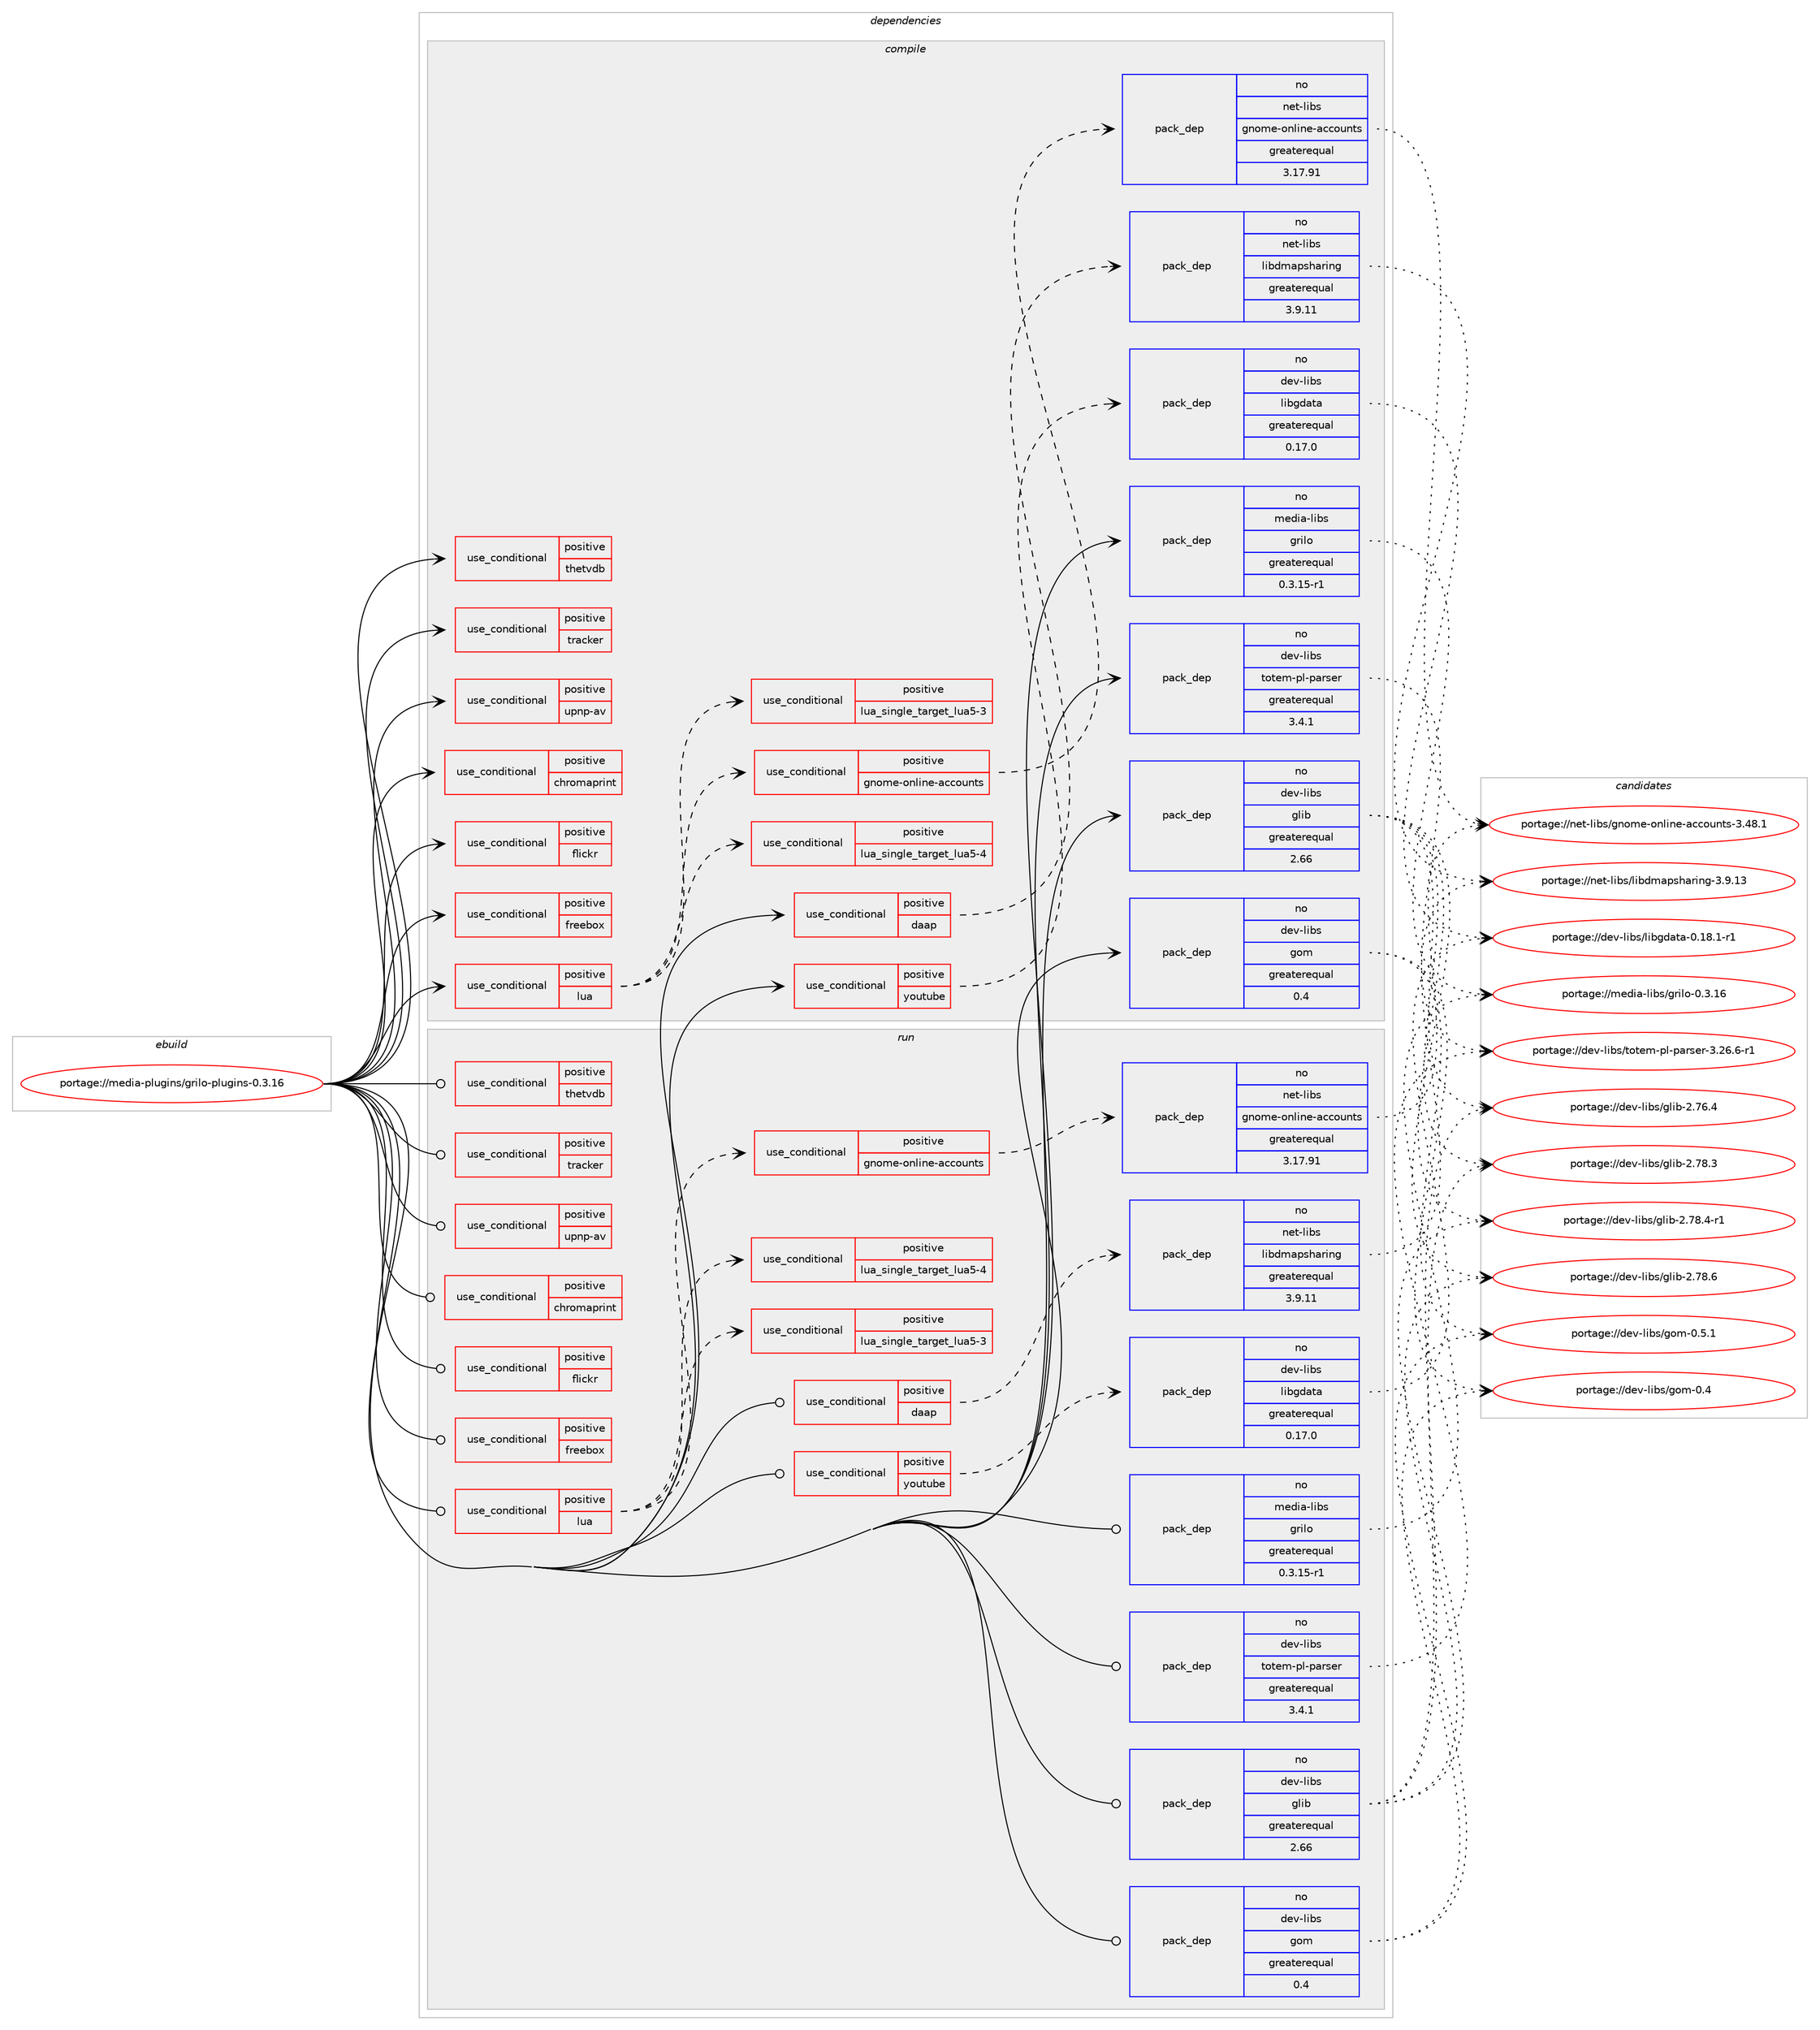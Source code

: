digraph prolog {

# *************
# Graph options
# *************

newrank=true;
concentrate=true;
compound=true;
graph [rankdir=LR,fontname=Helvetica,fontsize=10,ranksep=1.5];#, ranksep=2.5, nodesep=0.2];
edge  [arrowhead=vee];
node  [fontname=Helvetica,fontsize=10];

# **********
# The ebuild
# **********

subgraph cluster_leftcol {
color=gray;
rank=same;
label=<<i>ebuild</i>>;
id [label="portage://media-plugins/grilo-plugins-0.3.16", color=red, width=4, href="../media-plugins/grilo-plugins-0.3.16.svg"];
}

# ****************
# The dependencies
# ****************

subgraph cluster_midcol {
color=gray;
label=<<i>dependencies</i>>;
subgraph cluster_compile {
fillcolor="#eeeeee";
style=filled;
label=<<i>compile</i>>;
subgraph cond76539 {
dependency159819 [label=<<TABLE BORDER="0" CELLBORDER="1" CELLSPACING="0" CELLPADDING="4"><TR><TD ROWSPAN="3" CELLPADDING="10">use_conditional</TD></TR><TR><TD>positive</TD></TR><TR><TD>chromaprint</TD></TR></TABLE>>, shape=none, color=red];
# *** BEGIN UNKNOWN DEPENDENCY TYPE (TODO) ***
# dependency159819 -> package_dependency(portage://media-plugins/grilo-plugins-0.3.16,install,no,media-libs,gstreamer,none,[,,],[slot(1.0)],[])
# *** END UNKNOWN DEPENDENCY TYPE (TODO) ***

# *** BEGIN UNKNOWN DEPENDENCY TYPE (TODO) ***
# dependency159819 -> package_dependency(portage://media-plugins/grilo-plugins-0.3.16,install,no,media-libs,gst-plugins-base,none,[,,],[slot(1.0)],[])
# *** END UNKNOWN DEPENDENCY TYPE (TODO) ***

# *** BEGIN UNKNOWN DEPENDENCY TYPE (TODO) ***
# dependency159819 -> package_dependency(portage://media-plugins/grilo-plugins-0.3.16,install,no,media-plugins,gst-plugins-chromaprint,none,[,,],[slot(1.0)],[])
# *** END UNKNOWN DEPENDENCY TYPE (TODO) ***

}
id:e -> dependency159819:w [weight=20,style="solid",arrowhead="vee"];
subgraph cond76540 {
dependency159820 [label=<<TABLE BORDER="0" CELLBORDER="1" CELLSPACING="0" CELLPADDING="4"><TR><TD ROWSPAN="3" CELLPADDING="10">use_conditional</TD></TR><TR><TD>positive</TD></TR><TR><TD>daap</TD></TR></TABLE>>, shape=none, color=red];
subgraph pack80943 {
dependency159821 [label=<<TABLE BORDER="0" CELLBORDER="1" CELLSPACING="0" CELLPADDING="4" WIDTH="220"><TR><TD ROWSPAN="6" CELLPADDING="30">pack_dep</TD></TR><TR><TD WIDTH="110">no</TD></TR><TR><TD>net-libs</TD></TR><TR><TD>libdmapsharing</TD></TR><TR><TD>greaterequal</TD></TR><TR><TD>3.9.11</TD></TR></TABLE>>, shape=none, color=blue];
}
dependency159820:e -> dependency159821:w [weight=20,style="dashed",arrowhead="vee"];
}
id:e -> dependency159820:w [weight=20,style="solid",arrowhead="vee"];
subgraph cond76541 {
dependency159822 [label=<<TABLE BORDER="0" CELLBORDER="1" CELLSPACING="0" CELLPADDING="4"><TR><TD ROWSPAN="3" CELLPADDING="10">use_conditional</TD></TR><TR><TD>positive</TD></TR><TR><TD>flickr</TD></TR></TABLE>>, shape=none, color=red];
# *** BEGIN UNKNOWN DEPENDENCY TYPE (TODO) ***
# dependency159822 -> package_dependency(portage://media-plugins/grilo-plugins-0.3.16,install,no,net-libs,liboauth,none,[,,],[],[])
# *** END UNKNOWN DEPENDENCY TYPE (TODO) ***

}
id:e -> dependency159822:w [weight=20,style="solid",arrowhead="vee"];
subgraph cond76542 {
dependency159823 [label=<<TABLE BORDER="0" CELLBORDER="1" CELLSPACING="0" CELLPADDING="4"><TR><TD ROWSPAN="3" CELLPADDING="10">use_conditional</TD></TR><TR><TD>positive</TD></TR><TR><TD>freebox</TD></TR></TABLE>>, shape=none, color=red];
# *** BEGIN UNKNOWN DEPENDENCY TYPE (TODO) ***
# dependency159823 -> package_dependency(portage://media-plugins/grilo-plugins-0.3.16,install,no,net-dns,avahi,none,[,,],[],[use(enable(dbus),none)])
# *** END UNKNOWN DEPENDENCY TYPE (TODO) ***

}
id:e -> dependency159823:w [weight=20,style="solid",arrowhead="vee"];
subgraph cond76543 {
dependency159824 [label=<<TABLE BORDER="0" CELLBORDER="1" CELLSPACING="0" CELLPADDING="4"><TR><TD ROWSPAN="3" CELLPADDING="10">use_conditional</TD></TR><TR><TD>positive</TD></TR><TR><TD>lua</TD></TR></TABLE>>, shape=none, color=red];
subgraph cond76544 {
dependency159825 [label=<<TABLE BORDER="0" CELLBORDER="1" CELLSPACING="0" CELLPADDING="4"><TR><TD ROWSPAN="3" CELLPADDING="10">use_conditional</TD></TR><TR><TD>positive</TD></TR><TR><TD>lua_single_target_lua5-3</TD></TR></TABLE>>, shape=none, color=red];
# *** BEGIN UNKNOWN DEPENDENCY TYPE (TODO) ***
# dependency159825 -> package_dependency(portage://media-plugins/grilo-plugins-0.3.16,install,no,dev-lang,lua,none,[,,],[slot(5.3)],[])
# *** END UNKNOWN DEPENDENCY TYPE (TODO) ***

}
dependency159824:e -> dependency159825:w [weight=20,style="dashed",arrowhead="vee"];
subgraph cond76545 {
dependency159826 [label=<<TABLE BORDER="0" CELLBORDER="1" CELLSPACING="0" CELLPADDING="4"><TR><TD ROWSPAN="3" CELLPADDING="10">use_conditional</TD></TR><TR><TD>positive</TD></TR><TR><TD>lua_single_target_lua5-4</TD></TR></TABLE>>, shape=none, color=red];
# *** BEGIN UNKNOWN DEPENDENCY TYPE (TODO) ***
# dependency159826 -> package_dependency(portage://media-plugins/grilo-plugins-0.3.16,install,no,dev-lang,lua,none,[,,],[slot(5.4)],[])
# *** END UNKNOWN DEPENDENCY TYPE (TODO) ***

}
dependency159824:e -> dependency159826:w [weight=20,style="dashed",arrowhead="vee"];
# *** BEGIN UNKNOWN DEPENDENCY TYPE (TODO) ***
# dependency159824 -> package_dependency(portage://media-plugins/grilo-plugins-0.3.16,install,no,app-arch,libarchive,none,[,,],[],[])
# *** END UNKNOWN DEPENDENCY TYPE (TODO) ***

# *** BEGIN UNKNOWN DEPENDENCY TYPE (TODO) ***
# dependency159824 -> package_dependency(portage://media-plugins/grilo-plugins-0.3.16,install,no,dev-libs,libxml2,none,[,,],[slot(2)],[])
# *** END UNKNOWN DEPENDENCY TYPE (TODO) ***

subgraph cond76546 {
dependency159827 [label=<<TABLE BORDER="0" CELLBORDER="1" CELLSPACING="0" CELLPADDING="4"><TR><TD ROWSPAN="3" CELLPADDING="10">use_conditional</TD></TR><TR><TD>positive</TD></TR><TR><TD>gnome-online-accounts</TD></TR></TABLE>>, shape=none, color=red];
subgraph pack80944 {
dependency159828 [label=<<TABLE BORDER="0" CELLBORDER="1" CELLSPACING="0" CELLPADDING="4" WIDTH="220"><TR><TD ROWSPAN="6" CELLPADDING="30">pack_dep</TD></TR><TR><TD WIDTH="110">no</TD></TR><TR><TD>net-libs</TD></TR><TR><TD>gnome-online-accounts</TD></TR><TR><TD>greaterequal</TD></TR><TR><TD>3.17.91</TD></TR></TABLE>>, shape=none, color=blue];
}
dependency159827:e -> dependency159828:w [weight=20,style="dashed",arrowhead="vee"];
}
dependency159824:e -> dependency159827:w [weight=20,style="dashed",arrowhead="vee"];
}
id:e -> dependency159824:w [weight=20,style="solid",arrowhead="vee"];
subgraph cond76547 {
dependency159829 [label=<<TABLE BORDER="0" CELLBORDER="1" CELLSPACING="0" CELLPADDING="4"><TR><TD ROWSPAN="3" CELLPADDING="10">use_conditional</TD></TR><TR><TD>positive</TD></TR><TR><TD>thetvdb</TD></TR></TABLE>>, shape=none, color=red];
# *** BEGIN UNKNOWN DEPENDENCY TYPE (TODO) ***
# dependency159829 -> package_dependency(portage://media-plugins/grilo-plugins-0.3.16,install,no,app-arch,libarchive,none,[,,],[],[])
# *** END UNKNOWN DEPENDENCY TYPE (TODO) ***

}
id:e -> dependency159829:w [weight=20,style="solid",arrowhead="vee"];
subgraph cond76548 {
dependency159830 [label=<<TABLE BORDER="0" CELLBORDER="1" CELLSPACING="0" CELLPADDING="4"><TR><TD ROWSPAN="3" CELLPADDING="10">use_conditional</TD></TR><TR><TD>positive</TD></TR><TR><TD>tracker</TD></TR></TABLE>>, shape=none, color=red];
# *** BEGIN UNKNOWN DEPENDENCY TYPE (TODO) ***
# dependency159830 -> package_dependency(portage://media-plugins/grilo-plugins-0.3.16,install,no,app-misc,tracker,none,[,,],[slot(3),equal],[])
# *** END UNKNOWN DEPENDENCY TYPE (TODO) ***

}
id:e -> dependency159830:w [weight=20,style="solid",arrowhead="vee"];
subgraph cond76549 {
dependency159831 [label=<<TABLE BORDER="0" CELLBORDER="1" CELLSPACING="0" CELLPADDING="4"><TR><TD ROWSPAN="3" CELLPADDING="10">use_conditional</TD></TR><TR><TD>positive</TD></TR><TR><TD>upnp-av</TD></TR></TABLE>>, shape=none, color=red];
# *** BEGIN UNKNOWN DEPENDENCY TYPE (TODO) ***
# dependency159831 -> package_dependency(portage://media-plugins/grilo-plugins-0.3.16,install,no,net-libs,dleyna,none,[,,],[slot(1.0),equal],[])
# *** END UNKNOWN DEPENDENCY TYPE (TODO) ***

}
id:e -> dependency159831:w [weight=20,style="solid",arrowhead="vee"];
subgraph cond76550 {
dependency159832 [label=<<TABLE BORDER="0" CELLBORDER="1" CELLSPACING="0" CELLPADDING="4"><TR><TD ROWSPAN="3" CELLPADDING="10">use_conditional</TD></TR><TR><TD>positive</TD></TR><TR><TD>youtube</TD></TR></TABLE>>, shape=none, color=red];
subgraph pack80945 {
dependency159833 [label=<<TABLE BORDER="0" CELLBORDER="1" CELLSPACING="0" CELLPADDING="4" WIDTH="220"><TR><TD ROWSPAN="6" CELLPADDING="30">pack_dep</TD></TR><TR><TD WIDTH="110">no</TD></TR><TR><TD>dev-libs</TD></TR><TR><TD>libgdata</TD></TR><TR><TD>greaterequal</TD></TR><TR><TD>0.17.0</TD></TR></TABLE>>, shape=none, color=blue];
}
dependency159832:e -> dependency159833:w [weight=20,style="dashed",arrowhead="vee"];
}
id:e -> dependency159832:w [weight=20,style="solid",arrowhead="vee"];
# *** BEGIN UNKNOWN DEPENDENCY TYPE (TODO) ***
# id -> package_dependency(portage://media-plugins/grilo-plugins-0.3.16,install,no,dev-db,sqlite,none,[,,],[slot(3)],[])
# *** END UNKNOWN DEPENDENCY TYPE (TODO) ***

subgraph pack80946 {
dependency159834 [label=<<TABLE BORDER="0" CELLBORDER="1" CELLSPACING="0" CELLPADDING="4" WIDTH="220"><TR><TD ROWSPAN="6" CELLPADDING="30">pack_dep</TD></TR><TR><TD WIDTH="110">no</TD></TR><TR><TD>dev-libs</TD></TR><TR><TD>glib</TD></TR><TR><TD>greaterequal</TD></TR><TR><TD>2.66</TD></TR></TABLE>>, shape=none, color=blue];
}
id:e -> dependency159834:w [weight=20,style="solid",arrowhead="vee"];
subgraph pack80947 {
dependency159835 [label=<<TABLE BORDER="0" CELLBORDER="1" CELLSPACING="0" CELLPADDING="4" WIDTH="220"><TR><TD ROWSPAN="6" CELLPADDING="30">pack_dep</TD></TR><TR><TD WIDTH="110">no</TD></TR><TR><TD>dev-libs</TD></TR><TR><TD>gom</TD></TR><TR><TD>greaterequal</TD></TR><TR><TD>0.4</TD></TR></TABLE>>, shape=none, color=blue];
}
id:e -> dependency159835:w [weight=20,style="solid",arrowhead="vee"];
# *** BEGIN UNKNOWN DEPENDENCY TYPE (TODO) ***
# id -> package_dependency(portage://media-plugins/grilo-plugins-0.3.16,install,no,dev-libs,json-glib,none,[,,],[],[])
# *** END UNKNOWN DEPENDENCY TYPE (TODO) ***

# *** BEGIN UNKNOWN DEPENDENCY TYPE (TODO) ***
# id -> package_dependency(portage://media-plugins/grilo-plugins-0.3.16,install,no,dev-libs,libxml2,none,[,,],[slot(2)],[])
# *** END UNKNOWN DEPENDENCY TYPE (TODO) ***

subgraph pack80948 {
dependency159836 [label=<<TABLE BORDER="0" CELLBORDER="1" CELLSPACING="0" CELLPADDING="4" WIDTH="220"><TR><TD ROWSPAN="6" CELLPADDING="30">pack_dep</TD></TR><TR><TD WIDTH="110">no</TD></TR><TR><TD>dev-libs</TD></TR><TR><TD>totem-pl-parser</TD></TR><TR><TD>greaterequal</TD></TR><TR><TD>3.4.1</TD></TR></TABLE>>, shape=none, color=blue];
}
id:e -> dependency159836:w [weight=20,style="solid",arrowhead="vee"];
subgraph pack80949 {
dependency159837 [label=<<TABLE BORDER="0" CELLBORDER="1" CELLSPACING="0" CELLPADDING="4" WIDTH="220"><TR><TD ROWSPAN="6" CELLPADDING="30">pack_dep</TD></TR><TR><TD WIDTH="110">no</TD></TR><TR><TD>media-libs</TD></TR><TR><TD>grilo</TD></TR><TR><TD>greaterequal</TD></TR><TR><TD>0.3.15-r1</TD></TR></TABLE>>, shape=none, color=blue];
}
id:e -> dependency159837:w [weight=20,style="solid",arrowhead="vee"];
# *** BEGIN UNKNOWN DEPENDENCY TYPE (TODO) ***
# id -> package_dependency(portage://media-plugins/grilo-plugins-0.3.16,install,no,media-libs,libmediaart,none,[,,],[slot(2.0)],[])
# *** END UNKNOWN DEPENDENCY TYPE (TODO) ***

# *** BEGIN UNKNOWN DEPENDENCY TYPE (TODO) ***
# id -> package_dependency(portage://media-plugins/grilo-plugins-0.3.16,install,no,net-libs,libsoup,none,[,,],[slot(3.0)],[])
# *** END UNKNOWN DEPENDENCY TYPE (TODO) ***

}
subgraph cluster_compileandrun {
fillcolor="#eeeeee";
style=filled;
label=<<i>compile and run</i>>;
}
subgraph cluster_run {
fillcolor="#eeeeee";
style=filled;
label=<<i>run</i>>;
subgraph cond76551 {
dependency159838 [label=<<TABLE BORDER="0" CELLBORDER="1" CELLSPACING="0" CELLPADDING="4"><TR><TD ROWSPAN="3" CELLPADDING="10">use_conditional</TD></TR><TR><TD>positive</TD></TR><TR><TD>chromaprint</TD></TR></TABLE>>, shape=none, color=red];
# *** BEGIN UNKNOWN DEPENDENCY TYPE (TODO) ***
# dependency159838 -> package_dependency(portage://media-plugins/grilo-plugins-0.3.16,run,no,media-libs,gstreamer,none,[,,],[slot(1.0)],[])
# *** END UNKNOWN DEPENDENCY TYPE (TODO) ***

# *** BEGIN UNKNOWN DEPENDENCY TYPE (TODO) ***
# dependency159838 -> package_dependency(portage://media-plugins/grilo-plugins-0.3.16,run,no,media-libs,gst-plugins-base,none,[,,],[slot(1.0)],[])
# *** END UNKNOWN DEPENDENCY TYPE (TODO) ***

# *** BEGIN UNKNOWN DEPENDENCY TYPE (TODO) ***
# dependency159838 -> package_dependency(portage://media-plugins/grilo-plugins-0.3.16,run,no,media-plugins,gst-plugins-chromaprint,none,[,,],[slot(1.0)],[])
# *** END UNKNOWN DEPENDENCY TYPE (TODO) ***

}
id:e -> dependency159838:w [weight=20,style="solid",arrowhead="odot"];
subgraph cond76552 {
dependency159839 [label=<<TABLE BORDER="0" CELLBORDER="1" CELLSPACING="0" CELLPADDING="4"><TR><TD ROWSPAN="3" CELLPADDING="10">use_conditional</TD></TR><TR><TD>positive</TD></TR><TR><TD>daap</TD></TR></TABLE>>, shape=none, color=red];
subgraph pack80950 {
dependency159840 [label=<<TABLE BORDER="0" CELLBORDER="1" CELLSPACING="0" CELLPADDING="4" WIDTH="220"><TR><TD ROWSPAN="6" CELLPADDING="30">pack_dep</TD></TR><TR><TD WIDTH="110">no</TD></TR><TR><TD>net-libs</TD></TR><TR><TD>libdmapsharing</TD></TR><TR><TD>greaterequal</TD></TR><TR><TD>3.9.11</TD></TR></TABLE>>, shape=none, color=blue];
}
dependency159839:e -> dependency159840:w [weight=20,style="dashed",arrowhead="vee"];
}
id:e -> dependency159839:w [weight=20,style="solid",arrowhead="odot"];
subgraph cond76553 {
dependency159841 [label=<<TABLE BORDER="0" CELLBORDER="1" CELLSPACING="0" CELLPADDING="4"><TR><TD ROWSPAN="3" CELLPADDING="10">use_conditional</TD></TR><TR><TD>positive</TD></TR><TR><TD>flickr</TD></TR></TABLE>>, shape=none, color=red];
# *** BEGIN UNKNOWN DEPENDENCY TYPE (TODO) ***
# dependency159841 -> package_dependency(portage://media-plugins/grilo-plugins-0.3.16,run,no,net-libs,liboauth,none,[,,],[],[])
# *** END UNKNOWN DEPENDENCY TYPE (TODO) ***

}
id:e -> dependency159841:w [weight=20,style="solid",arrowhead="odot"];
subgraph cond76554 {
dependency159842 [label=<<TABLE BORDER="0" CELLBORDER="1" CELLSPACING="0" CELLPADDING="4"><TR><TD ROWSPAN="3" CELLPADDING="10">use_conditional</TD></TR><TR><TD>positive</TD></TR><TR><TD>freebox</TD></TR></TABLE>>, shape=none, color=red];
# *** BEGIN UNKNOWN DEPENDENCY TYPE (TODO) ***
# dependency159842 -> package_dependency(portage://media-plugins/grilo-plugins-0.3.16,run,no,net-dns,avahi,none,[,,],[],[use(enable(dbus),none)])
# *** END UNKNOWN DEPENDENCY TYPE (TODO) ***

}
id:e -> dependency159842:w [weight=20,style="solid",arrowhead="odot"];
subgraph cond76555 {
dependency159843 [label=<<TABLE BORDER="0" CELLBORDER="1" CELLSPACING="0" CELLPADDING="4"><TR><TD ROWSPAN="3" CELLPADDING="10">use_conditional</TD></TR><TR><TD>positive</TD></TR><TR><TD>lua</TD></TR></TABLE>>, shape=none, color=red];
subgraph cond76556 {
dependency159844 [label=<<TABLE BORDER="0" CELLBORDER="1" CELLSPACING="0" CELLPADDING="4"><TR><TD ROWSPAN="3" CELLPADDING="10">use_conditional</TD></TR><TR><TD>positive</TD></TR><TR><TD>lua_single_target_lua5-3</TD></TR></TABLE>>, shape=none, color=red];
# *** BEGIN UNKNOWN DEPENDENCY TYPE (TODO) ***
# dependency159844 -> package_dependency(portage://media-plugins/grilo-plugins-0.3.16,run,no,dev-lang,lua,none,[,,],[slot(5.3)],[])
# *** END UNKNOWN DEPENDENCY TYPE (TODO) ***

}
dependency159843:e -> dependency159844:w [weight=20,style="dashed",arrowhead="vee"];
subgraph cond76557 {
dependency159845 [label=<<TABLE BORDER="0" CELLBORDER="1" CELLSPACING="0" CELLPADDING="4"><TR><TD ROWSPAN="3" CELLPADDING="10">use_conditional</TD></TR><TR><TD>positive</TD></TR><TR><TD>lua_single_target_lua5-4</TD></TR></TABLE>>, shape=none, color=red];
# *** BEGIN UNKNOWN DEPENDENCY TYPE (TODO) ***
# dependency159845 -> package_dependency(portage://media-plugins/grilo-plugins-0.3.16,run,no,dev-lang,lua,none,[,,],[slot(5.4)],[])
# *** END UNKNOWN DEPENDENCY TYPE (TODO) ***

}
dependency159843:e -> dependency159845:w [weight=20,style="dashed",arrowhead="vee"];
# *** BEGIN UNKNOWN DEPENDENCY TYPE (TODO) ***
# dependency159843 -> package_dependency(portage://media-plugins/grilo-plugins-0.3.16,run,no,app-arch,libarchive,none,[,,],[],[])
# *** END UNKNOWN DEPENDENCY TYPE (TODO) ***

# *** BEGIN UNKNOWN DEPENDENCY TYPE (TODO) ***
# dependency159843 -> package_dependency(portage://media-plugins/grilo-plugins-0.3.16,run,no,dev-libs,libxml2,none,[,,],[slot(2)],[])
# *** END UNKNOWN DEPENDENCY TYPE (TODO) ***

subgraph cond76558 {
dependency159846 [label=<<TABLE BORDER="0" CELLBORDER="1" CELLSPACING="0" CELLPADDING="4"><TR><TD ROWSPAN="3" CELLPADDING="10">use_conditional</TD></TR><TR><TD>positive</TD></TR><TR><TD>gnome-online-accounts</TD></TR></TABLE>>, shape=none, color=red];
subgraph pack80951 {
dependency159847 [label=<<TABLE BORDER="0" CELLBORDER="1" CELLSPACING="0" CELLPADDING="4" WIDTH="220"><TR><TD ROWSPAN="6" CELLPADDING="30">pack_dep</TD></TR><TR><TD WIDTH="110">no</TD></TR><TR><TD>net-libs</TD></TR><TR><TD>gnome-online-accounts</TD></TR><TR><TD>greaterequal</TD></TR><TR><TD>3.17.91</TD></TR></TABLE>>, shape=none, color=blue];
}
dependency159846:e -> dependency159847:w [weight=20,style="dashed",arrowhead="vee"];
}
dependency159843:e -> dependency159846:w [weight=20,style="dashed",arrowhead="vee"];
}
id:e -> dependency159843:w [weight=20,style="solid",arrowhead="odot"];
subgraph cond76559 {
dependency159848 [label=<<TABLE BORDER="0" CELLBORDER="1" CELLSPACING="0" CELLPADDING="4"><TR><TD ROWSPAN="3" CELLPADDING="10">use_conditional</TD></TR><TR><TD>positive</TD></TR><TR><TD>thetvdb</TD></TR></TABLE>>, shape=none, color=red];
# *** BEGIN UNKNOWN DEPENDENCY TYPE (TODO) ***
# dependency159848 -> package_dependency(portage://media-plugins/grilo-plugins-0.3.16,run,no,app-arch,libarchive,none,[,,],[],[])
# *** END UNKNOWN DEPENDENCY TYPE (TODO) ***

}
id:e -> dependency159848:w [weight=20,style="solid",arrowhead="odot"];
subgraph cond76560 {
dependency159849 [label=<<TABLE BORDER="0" CELLBORDER="1" CELLSPACING="0" CELLPADDING="4"><TR><TD ROWSPAN="3" CELLPADDING="10">use_conditional</TD></TR><TR><TD>positive</TD></TR><TR><TD>tracker</TD></TR></TABLE>>, shape=none, color=red];
# *** BEGIN UNKNOWN DEPENDENCY TYPE (TODO) ***
# dependency159849 -> package_dependency(portage://media-plugins/grilo-plugins-0.3.16,run,no,app-misc,tracker,none,[,,],[slot(3),equal],[])
# *** END UNKNOWN DEPENDENCY TYPE (TODO) ***

}
id:e -> dependency159849:w [weight=20,style="solid",arrowhead="odot"];
subgraph cond76561 {
dependency159850 [label=<<TABLE BORDER="0" CELLBORDER="1" CELLSPACING="0" CELLPADDING="4"><TR><TD ROWSPAN="3" CELLPADDING="10">use_conditional</TD></TR><TR><TD>positive</TD></TR><TR><TD>upnp-av</TD></TR></TABLE>>, shape=none, color=red];
# *** BEGIN UNKNOWN DEPENDENCY TYPE (TODO) ***
# dependency159850 -> package_dependency(portage://media-plugins/grilo-plugins-0.3.16,run,no,net-libs,dleyna,none,[,,],[slot(1.0),equal],[])
# *** END UNKNOWN DEPENDENCY TYPE (TODO) ***

}
id:e -> dependency159850:w [weight=20,style="solid",arrowhead="odot"];
subgraph cond76562 {
dependency159851 [label=<<TABLE BORDER="0" CELLBORDER="1" CELLSPACING="0" CELLPADDING="4"><TR><TD ROWSPAN="3" CELLPADDING="10">use_conditional</TD></TR><TR><TD>positive</TD></TR><TR><TD>youtube</TD></TR></TABLE>>, shape=none, color=red];
subgraph pack80952 {
dependency159852 [label=<<TABLE BORDER="0" CELLBORDER="1" CELLSPACING="0" CELLPADDING="4" WIDTH="220"><TR><TD ROWSPAN="6" CELLPADDING="30">pack_dep</TD></TR><TR><TD WIDTH="110">no</TD></TR><TR><TD>dev-libs</TD></TR><TR><TD>libgdata</TD></TR><TR><TD>greaterequal</TD></TR><TR><TD>0.17.0</TD></TR></TABLE>>, shape=none, color=blue];
}
dependency159851:e -> dependency159852:w [weight=20,style="dashed",arrowhead="vee"];
}
id:e -> dependency159851:w [weight=20,style="solid",arrowhead="odot"];
# *** BEGIN UNKNOWN DEPENDENCY TYPE (TODO) ***
# id -> package_dependency(portage://media-plugins/grilo-plugins-0.3.16,run,no,dev-db,sqlite,none,[,,],[slot(3)],[])
# *** END UNKNOWN DEPENDENCY TYPE (TODO) ***

subgraph pack80953 {
dependency159853 [label=<<TABLE BORDER="0" CELLBORDER="1" CELLSPACING="0" CELLPADDING="4" WIDTH="220"><TR><TD ROWSPAN="6" CELLPADDING="30">pack_dep</TD></TR><TR><TD WIDTH="110">no</TD></TR><TR><TD>dev-libs</TD></TR><TR><TD>glib</TD></TR><TR><TD>greaterequal</TD></TR><TR><TD>2.66</TD></TR></TABLE>>, shape=none, color=blue];
}
id:e -> dependency159853:w [weight=20,style="solid",arrowhead="odot"];
subgraph pack80954 {
dependency159854 [label=<<TABLE BORDER="0" CELLBORDER="1" CELLSPACING="0" CELLPADDING="4" WIDTH="220"><TR><TD ROWSPAN="6" CELLPADDING="30">pack_dep</TD></TR><TR><TD WIDTH="110">no</TD></TR><TR><TD>dev-libs</TD></TR><TR><TD>gom</TD></TR><TR><TD>greaterequal</TD></TR><TR><TD>0.4</TD></TR></TABLE>>, shape=none, color=blue];
}
id:e -> dependency159854:w [weight=20,style="solid",arrowhead="odot"];
# *** BEGIN UNKNOWN DEPENDENCY TYPE (TODO) ***
# id -> package_dependency(portage://media-plugins/grilo-plugins-0.3.16,run,no,dev-libs,json-glib,none,[,,],[],[])
# *** END UNKNOWN DEPENDENCY TYPE (TODO) ***

# *** BEGIN UNKNOWN DEPENDENCY TYPE (TODO) ***
# id -> package_dependency(portage://media-plugins/grilo-plugins-0.3.16,run,no,dev-libs,libxml2,none,[,,],[slot(2)],[])
# *** END UNKNOWN DEPENDENCY TYPE (TODO) ***

subgraph pack80955 {
dependency159855 [label=<<TABLE BORDER="0" CELLBORDER="1" CELLSPACING="0" CELLPADDING="4" WIDTH="220"><TR><TD ROWSPAN="6" CELLPADDING="30">pack_dep</TD></TR><TR><TD WIDTH="110">no</TD></TR><TR><TD>dev-libs</TD></TR><TR><TD>totem-pl-parser</TD></TR><TR><TD>greaterequal</TD></TR><TR><TD>3.4.1</TD></TR></TABLE>>, shape=none, color=blue];
}
id:e -> dependency159855:w [weight=20,style="solid",arrowhead="odot"];
subgraph pack80956 {
dependency159856 [label=<<TABLE BORDER="0" CELLBORDER="1" CELLSPACING="0" CELLPADDING="4" WIDTH="220"><TR><TD ROWSPAN="6" CELLPADDING="30">pack_dep</TD></TR><TR><TD WIDTH="110">no</TD></TR><TR><TD>media-libs</TD></TR><TR><TD>grilo</TD></TR><TR><TD>greaterequal</TD></TR><TR><TD>0.3.15-r1</TD></TR></TABLE>>, shape=none, color=blue];
}
id:e -> dependency159856:w [weight=20,style="solid",arrowhead="odot"];
# *** BEGIN UNKNOWN DEPENDENCY TYPE (TODO) ***
# id -> package_dependency(portage://media-plugins/grilo-plugins-0.3.16,run,no,media-libs,libmediaart,none,[,,],[slot(2.0)],[])
# *** END UNKNOWN DEPENDENCY TYPE (TODO) ***

# *** BEGIN UNKNOWN DEPENDENCY TYPE (TODO) ***
# id -> package_dependency(portage://media-plugins/grilo-plugins-0.3.16,run,no,net-libs,libsoup,none,[,,],[slot(3.0)],[])
# *** END UNKNOWN DEPENDENCY TYPE (TODO) ***

}
}

# **************
# The candidates
# **************

subgraph cluster_choices {
rank=same;
color=gray;
label=<<i>candidates</i>>;

subgraph choice80943 {
color=black;
nodesep=1;
choice11010111645108105981154710810598100109971121151049711410511010345514657464951 [label="portage://net-libs/libdmapsharing-3.9.13", color=red, width=4,href="../net-libs/libdmapsharing-3.9.13.svg"];
dependency159821:e -> choice11010111645108105981154710810598100109971121151049711410511010345514657464951:w [style=dotted,weight="100"];
}
subgraph choice80944 {
color=black;
nodesep=1;
choice110101116451081059811547103110111109101451111101081051101014597999911111711011611545514652564649 [label="portage://net-libs/gnome-online-accounts-3.48.1", color=red, width=4,href="../net-libs/gnome-online-accounts-3.48.1.svg"];
dependency159828:e -> choice110101116451081059811547103110111109101451111101081051101014597999911111711011611545514652564649:w [style=dotted,weight="100"];
}
subgraph choice80945 {
color=black;
nodesep=1;
choice100101118451081059811547108105981031009711697454846495646494511449 [label="portage://dev-libs/libgdata-0.18.1-r1", color=red, width=4,href="../dev-libs/libgdata-0.18.1-r1.svg"];
dependency159833:e -> choice100101118451081059811547108105981031009711697454846495646494511449:w [style=dotted,weight="100"];
}
subgraph choice80946 {
color=black;
nodesep=1;
choice1001011184510810598115471031081059845504655544652 [label="portage://dev-libs/glib-2.76.4", color=red, width=4,href="../dev-libs/glib-2.76.4.svg"];
choice1001011184510810598115471031081059845504655564651 [label="portage://dev-libs/glib-2.78.3", color=red, width=4,href="../dev-libs/glib-2.78.3.svg"];
choice10010111845108105981154710310810598455046555646524511449 [label="portage://dev-libs/glib-2.78.4-r1", color=red, width=4,href="../dev-libs/glib-2.78.4-r1.svg"];
choice1001011184510810598115471031081059845504655564654 [label="portage://dev-libs/glib-2.78.6", color=red, width=4,href="../dev-libs/glib-2.78.6.svg"];
dependency159834:e -> choice1001011184510810598115471031081059845504655544652:w [style=dotted,weight="100"];
dependency159834:e -> choice1001011184510810598115471031081059845504655564651:w [style=dotted,weight="100"];
dependency159834:e -> choice10010111845108105981154710310810598455046555646524511449:w [style=dotted,weight="100"];
dependency159834:e -> choice1001011184510810598115471031081059845504655564654:w [style=dotted,weight="100"];
}
subgraph choice80947 {
color=black;
nodesep=1;
choice10010111845108105981154710311110945484652 [label="portage://dev-libs/gom-0.4", color=red, width=4,href="../dev-libs/gom-0.4.svg"];
choice100101118451081059811547103111109454846534649 [label="portage://dev-libs/gom-0.5.1", color=red, width=4,href="../dev-libs/gom-0.5.1.svg"];
dependency159835:e -> choice10010111845108105981154710311110945484652:w [style=dotted,weight="100"];
dependency159835:e -> choice100101118451081059811547103111109454846534649:w [style=dotted,weight="100"];
}
subgraph choice80948 {
color=black;
nodesep=1;
choice100101118451081059811547116111116101109451121084511297114115101114455146505446544511449 [label="portage://dev-libs/totem-pl-parser-3.26.6-r1", color=red, width=4,href="../dev-libs/totem-pl-parser-3.26.6-r1.svg"];
dependency159836:e -> choice100101118451081059811547116111116101109451121084511297114115101114455146505446544511449:w [style=dotted,weight="100"];
}
subgraph choice80949 {
color=black;
nodesep=1;
choice1091011001059745108105981154710311410510811145484651464954 [label="portage://media-libs/grilo-0.3.16", color=red, width=4,href="../media-libs/grilo-0.3.16.svg"];
dependency159837:e -> choice1091011001059745108105981154710311410510811145484651464954:w [style=dotted,weight="100"];
}
subgraph choice80950 {
color=black;
nodesep=1;
choice11010111645108105981154710810598100109971121151049711410511010345514657464951 [label="portage://net-libs/libdmapsharing-3.9.13", color=red, width=4,href="../net-libs/libdmapsharing-3.9.13.svg"];
dependency159840:e -> choice11010111645108105981154710810598100109971121151049711410511010345514657464951:w [style=dotted,weight="100"];
}
subgraph choice80951 {
color=black;
nodesep=1;
choice110101116451081059811547103110111109101451111101081051101014597999911111711011611545514652564649 [label="portage://net-libs/gnome-online-accounts-3.48.1", color=red, width=4,href="../net-libs/gnome-online-accounts-3.48.1.svg"];
dependency159847:e -> choice110101116451081059811547103110111109101451111101081051101014597999911111711011611545514652564649:w [style=dotted,weight="100"];
}
subgraph choice80952 {
color=black;
nodesep=1;
choice100101118451081059811547108105981031009711697454846495646494511449 [label="portage://dev-libs/libgdata-0.18.1-r1", color=red, width=4,href="../dev-libs/libgdata-0.18.1-r1.svg"];
dependency159852:e -> choice100101118451081059811547108105981031009711697454846495646494511449:w [style=dotted,weight="100"];
}
subgraph choice80953 {
color=black;
nodesep=1;
choice1001011184510810598115471031081059845504655544652 [label="portage://dev-libs/glib-2.76.4", color=red, width=4,href="../dev-libs/glib-2.76.4.svg"];
choice1001011184510810598115471031081059845504655564651 [label="portage://dev-libs/glib-2.78.3", color=red, width=4,href="../dev-libs/glib-2.78.3.svg"];
choice10010111845108105981154710310810598455046555646524511449 [label="portage://dev-libs/glib-2.78.4-r1", color=red, width=4,href="../dev-libs/glib-2.78.4-r1.svg"];
choice1001011184510810598115471031081059845504655564654 [label="portage://dev-libs/glib-2.78.6", color=red, width=4,href="../dev-libs/glib-2.78.6.svg"];
dependency159853:e -> choice1001011184510810598115471031081059845504655544652:w [style=dotted,weight="100"];
dependency159853:e -> choice1001011184510810598115471031081059845504655564651:w [style=dotted,weight="100"];
dependency159853:e -> choice10010111845108105981154710310810598455046555646524511449:w [style=dotted,weight="100"];
dependency159853:e -> choice1001011184510810598115471031081059845504655564654:w [style=dotted,weight="100"];
}
subgraph choice80954 {
color=black;
nodesep=1;
choice10010111845108105981154710311110945484652 [label="portage://dev-libs/gom-0.4", color=red, width=4,href="../dev-libs/gom-0.4.svg"];
choice100101118451081059811547103111109454846534649 [label="portage://dev-libs/gom-0.5.1", color=red, width=4,href="../dev-libs/gom-0.5.1.svg"];
dependency159854:e -> choice10010111845108105981154710311110945484652:w [style=dotted,weight="100"];
dependency159854:e -> choice100101118451081059811547103111109454846534649:w [style=dotted,weight="100"];
}
subgraph choice80955 {
color=black;
nodesep=1;
choice100101118451081059811547116111116101109451121084511297114115101114455146505446544511449 [label="portage://dev-libs/totem-pl-parser-3.26.6-r1", color=red, width=4,href="../dev-libs/totem-pl-parser-3.26.6-r1.svg"];
dependency159855:e -> choice100101118451081059811547116111116101109451121084511297114115101114455146505446544511449:w [style=dotted,weight="100"];
}
subgraph choice80956 {
color=black;
nodesep=1;
choice1091011001059745108105981154710311410510811145484651464954 [label="portage://media-libs/grilo-0.3.16", color=red, width=4,href="../media-libs/grilo-0.3.16.svg"];
dependency159856:e -> choice1091011001059745108105981154710311410510811145484651464954:w [style=dotted,weight="100"];
}
}

}
